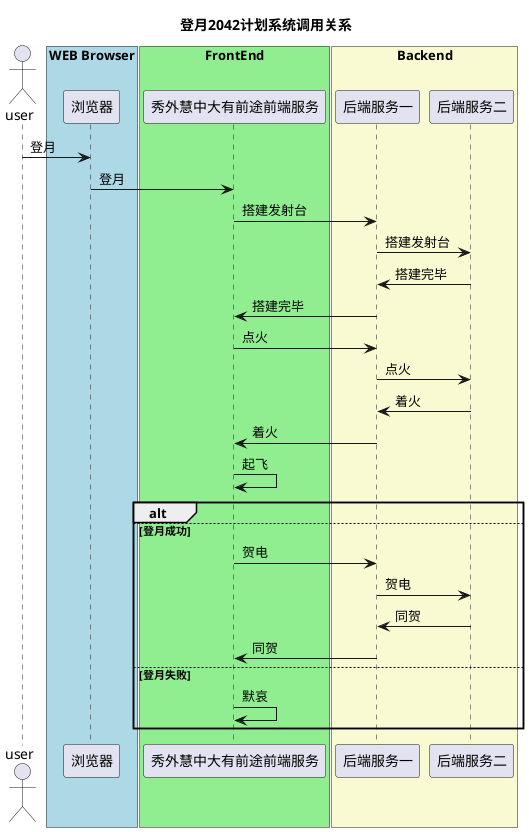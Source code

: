@startuml

title 登月2042计划系统调用关系

actor user as u
participant 浏览器 as b

box "WEB Browser" #LightBlue
 participant b
end box

participant 秀外慧中大有前途前端服务 as bu

box "FrontEnd" #LightGreen
 participant bu
end box

participant 后端服务一 as t
participant 后端服务二 as p

box "Backend" #LightGoldenRodYellow
  participant t
  participant p
end box

u -> b: 登月
b -> bu: 登月
bu -> t: 搭建发射台
t -> p: 搭建发射台
p -> t: 搭建完毕
t -> bu: 搭建完毕

bu -> t: 点火
t -> p: 点火
p -> t: 着火
t -> bu: 着火

bu -> bu: 起飞

alt 
else 登月成功
  bu -> t: 贺电
  t -> p: 贺电
  p -> t: 同贺
  t -> bu: 同贺

else 登月失败
  bu -> bu: 默哀
end
@enduml
